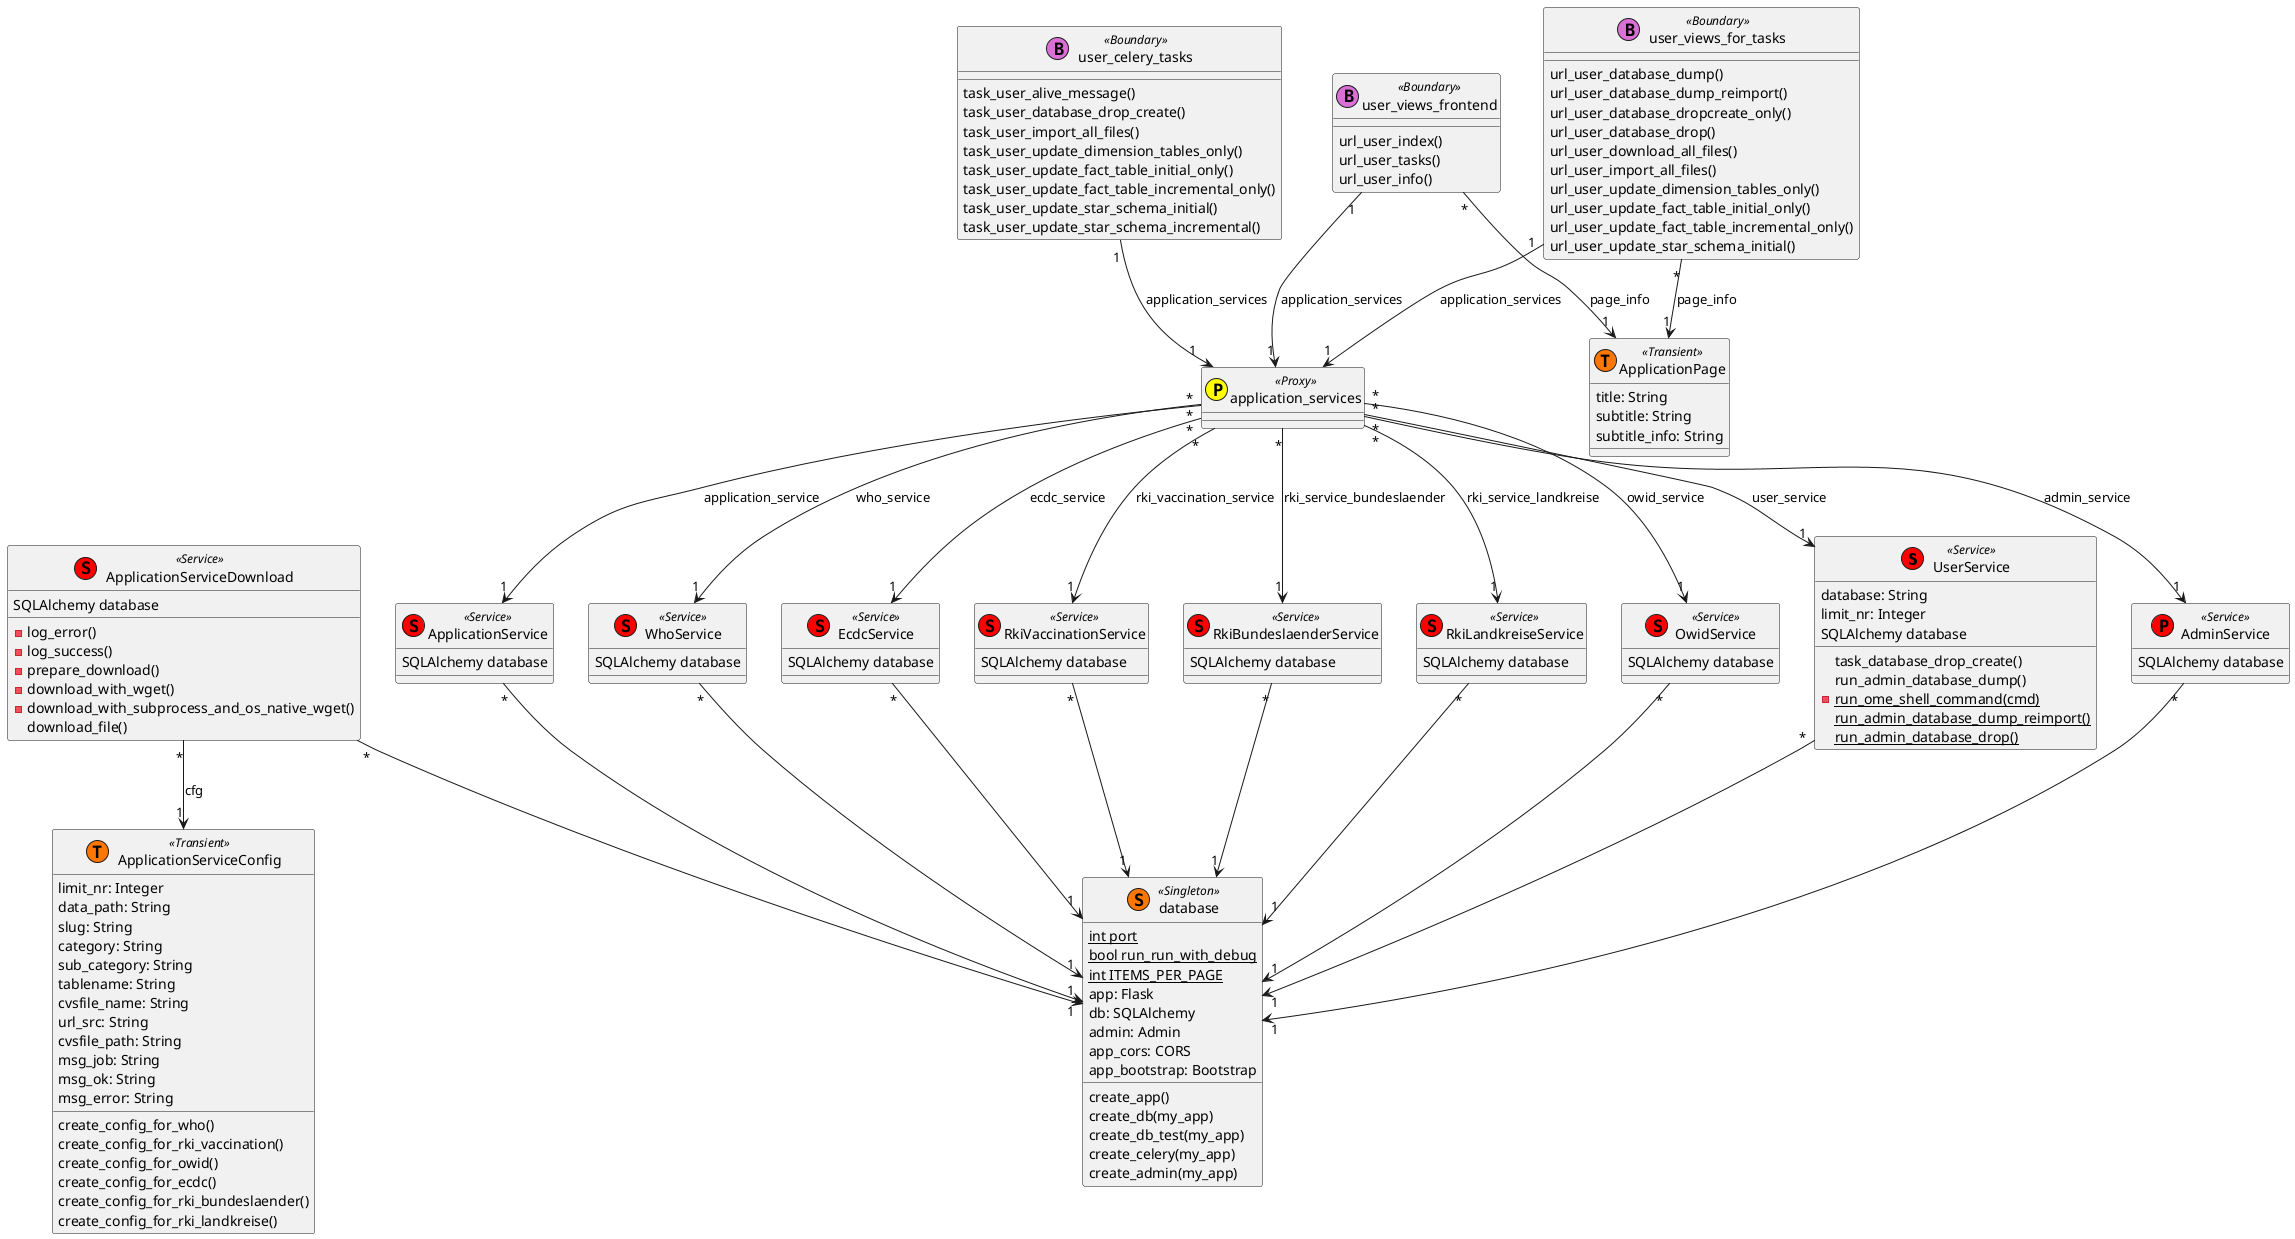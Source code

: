 @startuml
class UserService << (S,red) Service >> {
    database: String
    limit_nr: Integer
    task_database_drop_create()
    run_admin_database_dump()
    {classifier} -run_ome_shell_command(cmd)
    {classifier} run_admin_database_dump_reimport()
    {classifier} run_admin_database_drop()
}
class ApplicationPage << (T,#FF7700) Transient >> {
	title: String
	subtitle: String
	subtitle_info: String
}
class ApplicationServiceConfig << (T,#FF7700) Transient >> {
	limit_nr: Integer
    data_path: String
    slug: String
    category: String
    sub_category: String
    tablename: String
    cvsfile_name: String
    url_src: String
    cvsfile_path: String
    msg_job: String
    msg_ok: String
    msg_error: String
	create_config_for_who()
	create_config_for_rki_vaccination()
	create_config_for_owid()
	create_config_for_ecdc()
	create_config_for_rki_bundeslaender()
	create_config_for_rki_landkreise()
}
class ApplicationServiceDownload << (S,red) Service >> {
	-log_error()
	-log_success()
	-prepare_download()
	-download_with_wget()
	-download_with_subprocess_and_os_native_wget()
	download_file()
}
class database << (S,#FF7700) Singleton >> {
	{static} int port
	{static} bool run_run_with_debug
	{static} int ITEMS_PER_PAGE
	app: Flask
	db: SQLAlchemy
	admin: Admin
	app_cors: CORS
	app_bootstrap: Bootstrap
	create_app()
	create_db(my_app)
	create_db_test(my_app)
	create_celery(my_app)
	create_admin(my_app)
}
class user_views_frontend << (B,orchid) Boundary >> {
	url_user_index()
    url_user_tasks()
    url_user_info()
}
class user_celery_tasks << (B,orchid) Boundary >> {
    task_user_alive_message()
    task_user_database_drop_create()
    task_user_import_all_files()
    task_user_update_dimension_tables_only()
    task_user_update_fact_table_initial_only()
    task_user_update_fact_table_incremental_only()
    task_user_update_star_schema_initial()
    task_user_update_star_schema_incremental()
}
class user_views_for_tasks << (B,orchid) Boundary >> {
    url_user_database_dump()
    url_user_database_dump_reimport()
    url_user_database_dropcreate_only()
    url_user_database_drop()
    url_user_download_all_files()
    url_user_import_all_files()
    url_user_update_dimension_tables_only()
    url_user_update_fact_table_initial_only()
    url_user_update_fact_table_incremental_only()
    url_user_update_star_schema_initial()
}
class application_services << (P,yellow) Proxy >> {

}
class AdminService << (P,red) Service >> {

}
class ApplicationService << (S,red) Service >> {

}
class WhoService << (S,red) Service >> {

}
class EcdcService << (S,red) Service >> {

}
class RkiVaccinationService << (S,red) Service >> {

}
class RkiBundeslaenderService << (S,red) Service >> {

}
class RkiLandkreiseService << (S,red) Service >> {

}
class OwidService << (S,red) Service >> {

}
ApplicationServiceDownload "*" --> "1"  ApplicationServiceConfig: cfg
user_views_frontend "1" --> "1" application_services: application_services
user_views_frontend "*" --> "1" ApplicationPage: page_info
user_celery_tasks "1" --> "1" application_services: application_services
user_views_for_tasks "1" --> "1" application_services: application_services
user_views_for_tasks "*" --> "1" ApplicationPage: page_info
application_services "*" --> "1" ApplicationService: application_service
application_services "*" --> "1" AdminService: admin_service
application_services "*" --> "1" WhoService: who_service
application_services "*" --> "1" EcdcService: ecdc_service
application_services "*" --> "1" RkiVaccinationService: rki_vaccination_service
application_services "*" --> "1" RkiBundeslaenderService: rki_service_bundeslaender
application_services "*" --> "1" RkiLandkreiseService: rki_service_landkreise
application_services "*" --> "1" OwidService: owid_service
application_services "*" --> "1" UserService: user_service
ApplicationService "*" --> "1" database
ApplicationServiceDownload "*" --> "1" database
AdminService "*" --> "1" database
WhoService "*" --> "1" database
EcdcService "*" --> "1" database
RkiBundeslaenderService "*" --> "1" database
RkiLandkreiseService "*" --> "1" database
RkiVaccinationService "*" --> "1" database
OwidService "*" --> "1" database
UserService "*" --> "1" database
ApplicationService : SQLAlchemy database
ApplicationServiceDownload : SQLAlchemy database
AdminService : SQLAlchemy database
WhoService : SQLAlchemy database
EcdcService : SQLAlchemy database
RkiBundeslaenderService : SQLAlchemy database
RkiLandkreiseService : SQLAlchemy database
RkiVaccinationService : SQLAlchemy database
OwidService : SQLAlchemy database
UserService : SQLAlchemy database
@enduml
